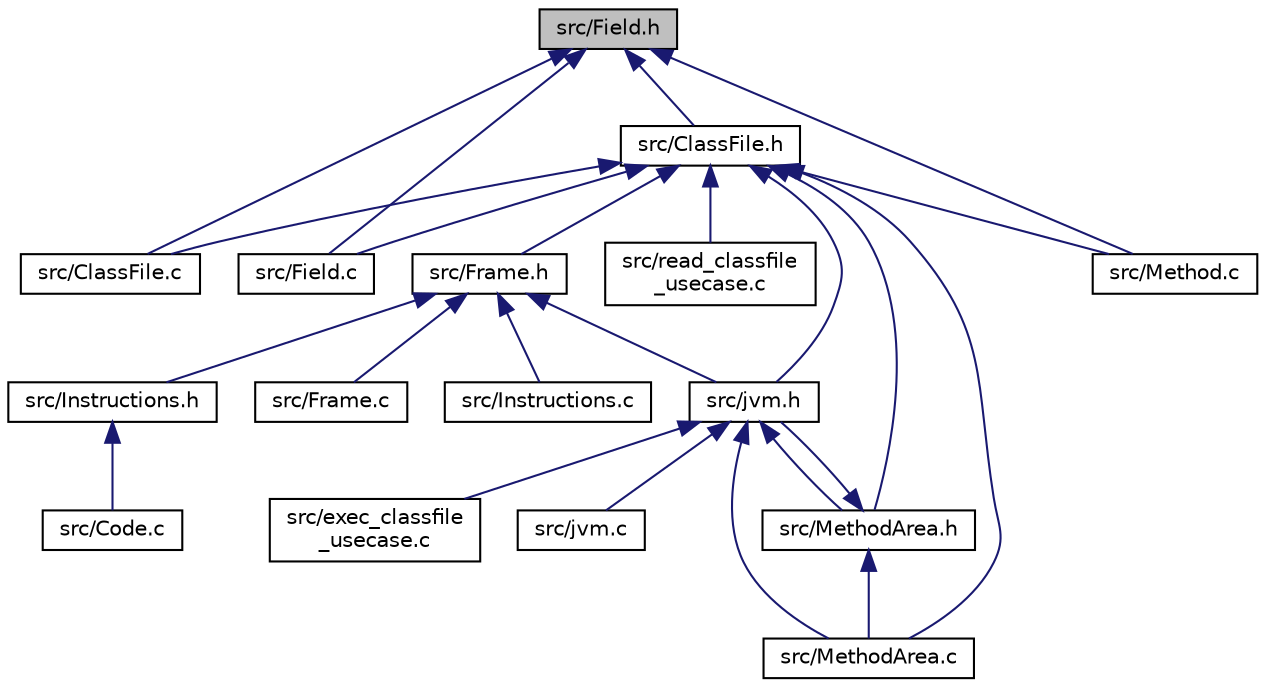 digraph "src/Field.h"
{
 // LATEX_PDF_SIZE
  edge [fontname="Helvetica",fontsize="10",labelfontname="Helvetica",labelfontsize="10"];
  node [fontname="Helvetica",fontsize="10",shape=record];
  Node1 [label="src/Field.h",height=0.2,width=0.4,color="black", fillcolor="grey75", style="filled", fontcolor="black",tooltip=" "];
  Node1 -> Node2 [dir="back",color="midnightblue",fontsize="10",style="solid"];
  Node2 [label="src/ClassFile.c",height=0.2,width=0.4,color="black", fillcolor="white", style="filled",URL="$ClassFile_8c.html",tooltip=" "];
  Node1 -> Node3 [dir="back",color="midnightblue",fontsize="10",style="solid"];
  Node3 [label="src/ClassFile.h",height=0.2,width=0.4,color="black", fillcolor="white", style="filled",URL="$ClassFile_8h.html",tooltip=" "];
  Node3 -> Node2 [dir="back",color="midnightblue",fontsize="10",style="solid"];
  Node3 -> Node4 [dir="back",color="midnightblue",fontsize="10",style="solid"];
  Node4 [label="src/Field.c",height=0.2,width=0.4,color="black", fillcolor="white", style="filled",URL="$Field_8c.html",tooltip=" "];
  Node3 -> Node5 [dir="back",color="midnightblue",fontsize="10",style="solid"];
  Node5 [label="src/Frame.h",height=0.2,width=0.4,color="black", fillcolor="white", style="filled",URL="$Frame_8h.html",tooltip=" "];
  Node5 -> Node6 [dir="back",color="midnightblue",fontsize="10",style="solid"];
  Node6 [label="src/Frame.c",height=0.2,width=0.4,color="black", fillcolor="white", style="filled",URL="$Frame_8c.html",tooltip=" "];
  Node5 -> Node7 [dir="back",color="midnightblue",fontsize="10",style="solid"];
  Node7 [label="src/Instructions.c",height=0.2,width=0.4,color="black", fillcolor="white", style="filled",URL="$Instructions_8c.html",tooltip=" "];
  Node5 -> Node8 [dir="back",color="midnightblue",fontsize="10",style="solid"];
  Node8 [label="src/Instructions.h",height=0.2,width=0.4,color="black", fillcolor="white", style="filled",URL="$Instructions_8h.html",tooltip=" "];
  Node8 -> Node9 [dir="back",color="midnightblue",fontsize="10",style="solid"];
  Node9 [label="src/Code.c",height=0.2,width=0.4,color="black", fillcolor="white", style="filled",URL="$Code_8c.html",tooltip=" "];
  Node5 -> Node10 [dir="back",color="midnightblue",fontsize="10",style="solid"];
  Node10 [label="src/jvm.h",height=0.2,width=0.4,color="black", fillcolor="white", style="filled",URL="$jvm_8h.html",tooltip=" "];
  Node10 -> Node11 [dir="back",color="midnightblue",fontsize="10",style="solid"];
  Node11 [label="src/exec_classfile\l_usecase.c",height=0.2,width=0.4,color="black", fillcolor="white", style="filled",URL="$exec__classfile__usecase_8c.html",tooltip=" "];
  Node10 -> Node12 [dir="back",color="midnightblue",fontsize="10",style="solid"];
  Node12 [label="src/jvm.c",height=0.2,width=0.4,color="black", fillcolor="white", style="filled",URL="$jvm_8c.html",tooltip=" "];
  Node10 -> Node13 [dir="back",color="midnightblue",fontsize="10",style="solid"];
  Node13 [label="src/MethodArea.c",height=0.2,width=0.4,color="black", fillcolor="white", style="filled",URL="$MethodArea_8c.html",tooltip=" "];
  Node10 -> Node14 [dir="back",color="midnightblue",fontsize="10",style="solid"];
  Node14 [label="src/MethodArea.h",height=0.2,width=0.4,color="black", fillcolor="white", style="filled",URL="$MethodArea_8h.html",tooltip=" "];
  Node14 -> Node10 [dir="back",color="midnightblue",fontsize="10",style="solid"];
  Node14 -> Node13 [dir="back",color="midnightblue",fontsize="10",style="solid"];
  Node3 -> Node10 [dir="back",color="midnightblue",fontsize="10",style="solid"];
  Node3 -> Node15 [dir="back",color="midnightblue",fontsize="10",style="solid"];
  Node15 [label="src/Method.c",height=0.2,width=0.4,color="black", fillcolor="white", style="filled",URL="$Method_8c.html",tooltip=" "];
  Node3 -> Node13 [dir="back",color="midnightblue",fontsize="10",style="solid"];
  Node3 -> Node14 [dir="back",color="midnightblue",fontsize="10",style="solid"];
  Node3 -> Node16 [dir="back",color="midnightblue",fontsize="10",style="solid"];
  Node16 [label="src/read_classfile\l_usecase.c",height=0.2,width=0.4,color="black", fillcolor="white", style="filled",URL="$read__classfile__usecase_8c.html",tooltip=" "];
  Node1 -> Node4 [dir="back",color="midnightblue",fontsize="10",style="solid"];
  Node1 -> Node15 [dir="back",color="midnightblue",fontsize="10",style="solid"];
}
